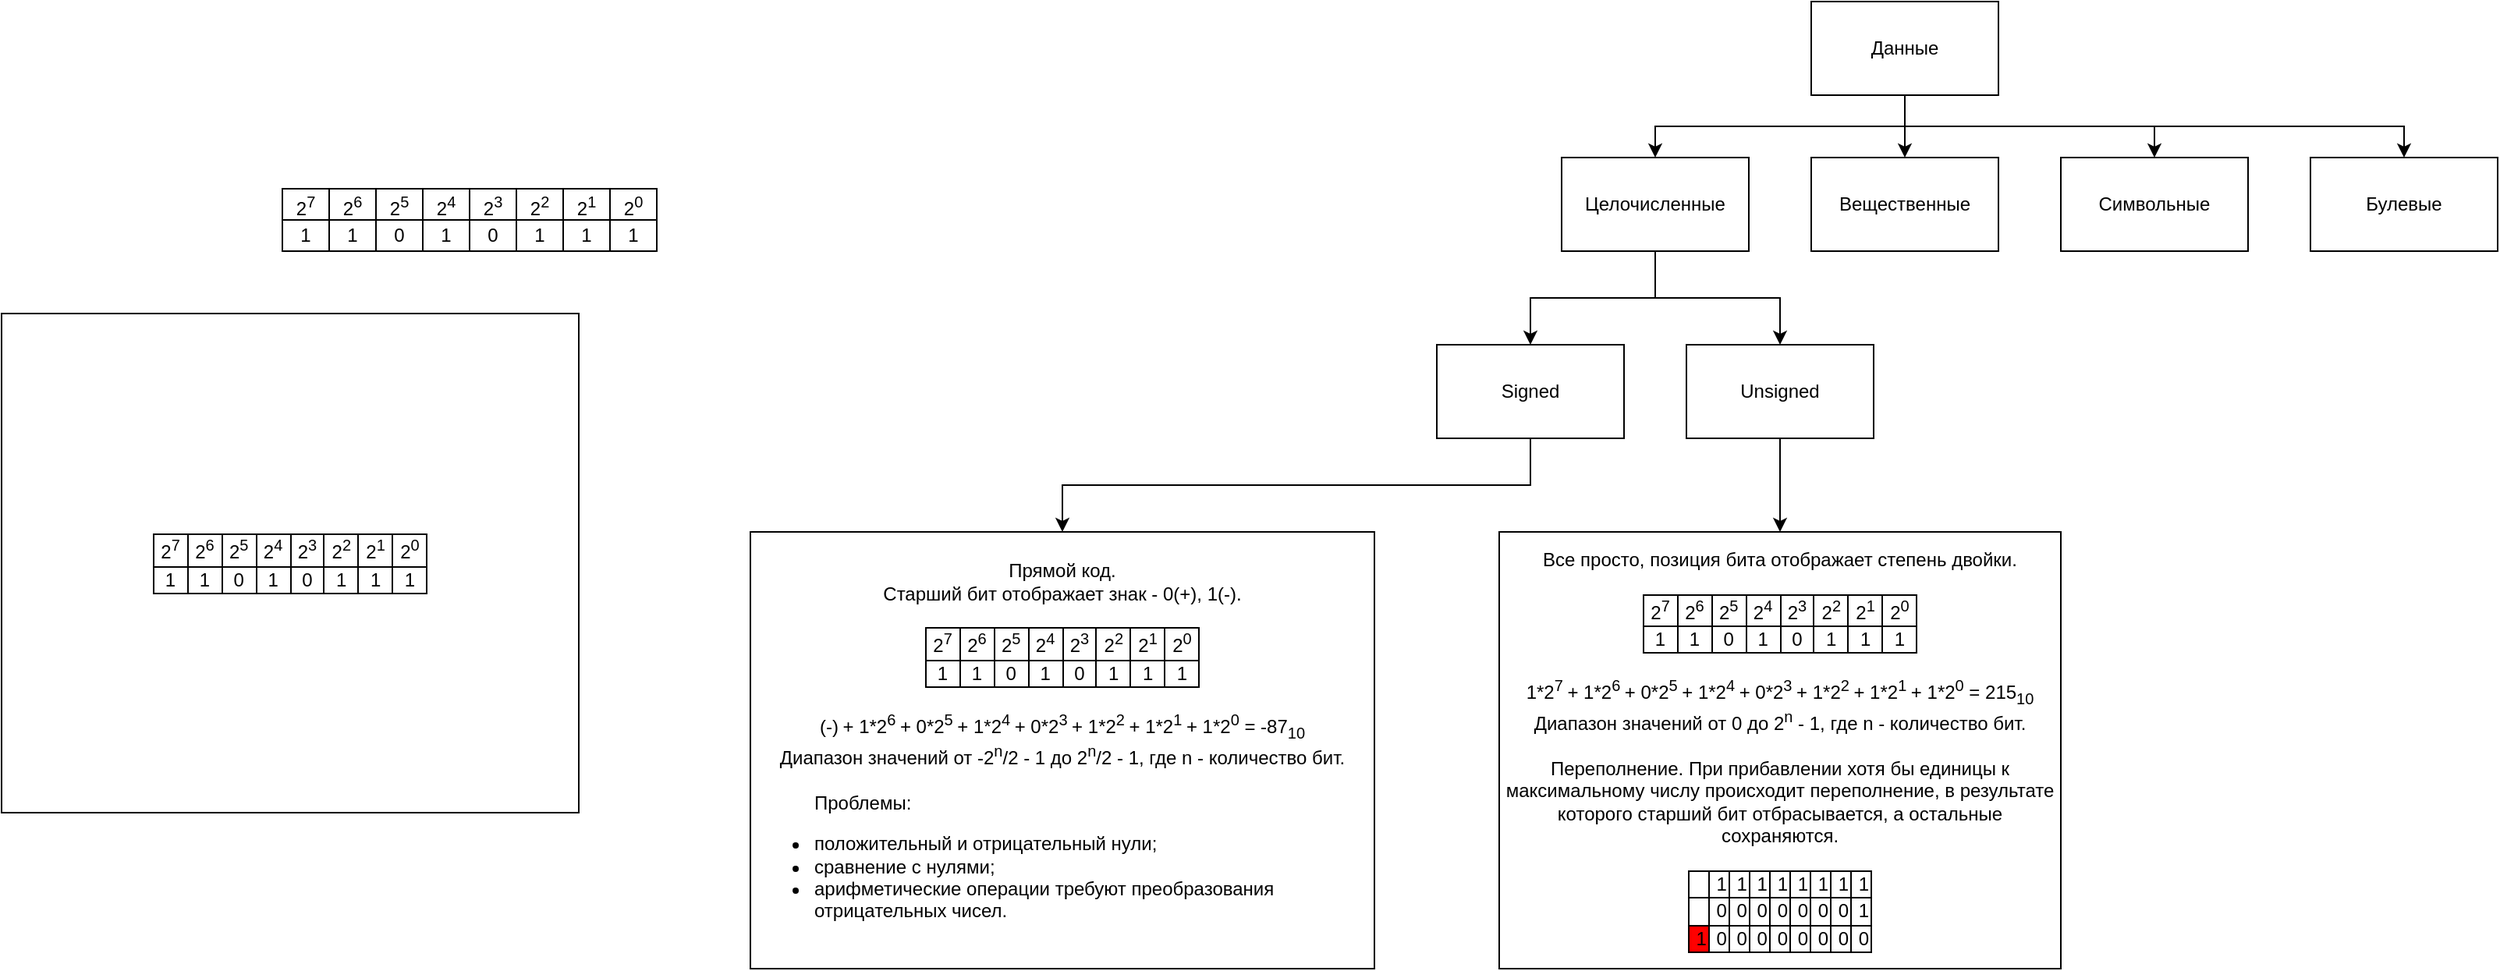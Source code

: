 <mxfile version="16.2.2" type="github">
  <diagram id="-oJkVD_7Ih6nB59Dtojz" name="Page-1">
    <mxGraphModel dx="2125" dy="865" grid="1" gridSize="10" guides="1" tooltips="1" connect="1" arrows="1" fold="1" page="1" pageScale="1" pageWidth="827" pageHeight="1169" math="0" shadow="0">
      <root>
        <mxCell id="0" />
        <mxCell id="1" parent="0" />
        <mxCell id="1MYz2hx4UhRH03Z16O1i-6" style="edgeStyle=orthogonalEdgeStyle;rounded=0;orthogonalLoop=1;jettySize=auto;html=1;exitX=0.5;exitY=1;exitDx=0;exitDy=0;entryX=0.5;entryY=0;entryDx=0;entryDy=0;" parent="1" source="1MYz2hx4UhRH03Z16O1i-1" target="1MYz2hx4UhRH03Z16O1i-2" edge="1">
          <mxGeometry relative="1" as="geometry" />
        </mxCell>
        <mxCell id="1MYz2hx4UhRH03Z16O1i-7" style="edgeStyle=orthogonalEdgeStyle;rounded=0;orthogonalLoop=1;jettySize=auto;html=1;exitX=0.5;exitY=1;exitDx=0;exitDy=0;entryX=0.5;entryY=0;entryDx=0;entryDy=0;" parent="1" source="1MYz2hx4UhRH03Z16O1i-1" target="1MYz2hx4UhRH03Z16O1i-3" edge="1">
          <mxGeometry relative="1" as="geometry" />
        </mxCell>
        <mxCell id="1MYz2hx4UhRH03Z16O1i-8" style="edgeStyle=orthogonalEdgeStyle;rounded=0;orthogonalLoop=1;jettySize=auto;html=1;exitX=0.5;exitY=1;exitDx=0;exitDy=0;entryX=0.5;entryY=0;entryDx=0;entryDy=0;" parent="1" source="1MYz2hx4UhRH03Z16O1i-1" target="1MYz2hx4UhRH03Z16O1i-4" edge="1">
          <mxGeometry relative="1" as="geometry" />
        </mxCell>
        <mxCell id="1MYz2hx4UhRH03Z16O1i-9" style="edgeStyle=orthogonalEdgeStyle;rounded=0;orthogonalLoop=1;jettySize=auto;html=1;exitX=0.5;exitY=1;exitDx=0;exitDy=0;entryX=0.5;entryY=0;entryDx=0;entryDy=0;" parent="1" source="1MYz2hx4UhRH03Z16O1i-1" target="1MYz2hx4UhRH03Z16O1i-5" edge="1">
          <mxGeometry relative="1" as="geometry" />
        </mxCell>
        <mxCell id="1MYz2hx4UhRH03Z16O1i-1" value="Данные" style="rounded=0;whiteSpace=wrap;html=1;" parent="1" vertex="1">
          <mxGeometry x="360" y="20" width="120" height="60" as="geometry" />
        </mxCell>
        <mxCell id="1MYz2hx4UhRH03Z16O1i-12" style="edgeStyle=orthogonalEdgeStyle;rounded=0;orthogonalLoop=1;jettySize=auto;html=1;exitX=0.5;exitY=1;exitDx=0;exitDy=0;entryX=0.5;entryY=0;entryDx=0;entryDy=0;" parent="1" source="1MYz2hx4UhRH03Z16O1i-2" target="1MYz2hx4UhRH03Z16O1i-10" edge="1">
          <mxGeometry relative="1" as="geometry" />
        </mxCell>
        <mxCell id="1MYz2hx4UhRH03Z16O1i-13" style="edgeStyle=orthogonalEdgeStyle;rounded=0;orthogonalLoop=1;jettySize=auto;html=1;exitX=0.5;exitY=1;exitDx=0;exitDy=0;entryX=0.5;entryY=0;entryDx=0;entryDy=0;" parent="1" source="1MYz2hx4UhRH03Z16O1i-2" target="1MYz2hx4UhRH03Z16O1i-11" edge="1">
          <mxGeometry relative="1" as="geometry" />
        </mxCell>
        <mxCell id="1MYz2hx4UhRH03Z16O1i-2" value="Целочисленные" style="rounded=0;whiteSpace=wrap;html=1;" parent="1" vertex="1">
          <mxGeometry x="200" y="120" width="120" height="60" as="geometry" />
        </mxCell>
        <mxCell id="1MYz2hx4UhRH03Z16O1i-3" value="Вещественные" style="rounded=0;whiteSpace=wrap;html=1;" parent="1" vertex="1">
          <mxGeometry x="360" y="120" width="120" height="60" as="geometry" />
        </mxCell>
        <mxCell id="1MYz2hx4UhRH03Z16O1i-4" value="Символьные" style="rounded=0;whiteSpace=wrap;html=1;" parent="1" vertex="1">
          <mxGeometry x="520" y="120" width="120" height="60" as="geometry" />
        </mxCell>
        <mxCell id="1MYz2hx4UhRH03Z16O1i-5" value="Булевые" style="rounded=0;whiteSpace=wrap;html=1;" parent="1" vertex="1">
          <mxGeometry x="680" y="120" width="120" height="60" as="geometry" />
        </mxCell>
        <mxCell id="pl5QC2sezC5LVriJKC8H-97" style="edgeStyle=orthogonalEdgeStyle;rounded=0;orthogonalLoop=1;jettySize=auto;html=1;exitX=0.5;exitY=1;exitDx=0;exitDy=0;entryX=0.5;entryY=0;entryDx=0;entryDy=0;" parent="1" source="1MYz2hx4UhRH03Z16O1i-10" target="pl5QC2sezC5LVriJKC8H-96" edge="1">
          <mxGeometry relative="1" as="geometry" />
        </mxCell>
        <mxCell id="1MYz2hx4UhRH03Z16O1i-10" value="Signed" style="rounded=0;whiteSpace=wrap;html=1;" parent="1" vertex="1">
          <mxGeometry x="120" y="240" width="120" height="60" as="geometry" />
        </mxCell>
        <mxCell id="Mz-UhmMmjQaCfzQfxJ7p-1" style="edgeStyle=orthogonalEdgeStyle;rounded=0;orthogonalLoop=1;jettySize=auto;html=1;exitX=0.5;exitY=1;exitDx=0;exitDy=0;entryX=0.5;entryY=0;entryDx=0;entryDy=0;" edge="1" parent="1" source="1MYz2hx4UhRH03Z16O1i-11" target="pl5QC2sezC5LVriJKC8H-98">
          <mxGeometry relative="1" as="geometry" />
        </mxCell>
        <mxCell id="1MYz2hx4UhRH03Z16O1i-11" value="Unsigned" style="rounded=0;whiteSpace=wrap;html=1;" parent="1" vertex="1">
          <mxGeometry x="280" y="240" width="120" height="60" as="geometry" />
        </mxCell>
        <mxCell id="pl5QC2sezC5LVriJKC8H-28" value="" style="shape=table;html=1;whiteSpace=wrap;startSize=0;container=1;collapsible=0;childLayout=tableLayout;" parent="1" vertex="1">
          <mxGeometry x="-620" y="140" width="240" height="40" as="geometry" />
        </mxCell>
        <mxCell id="pl5QC2sezC5LVriJKC8H-29" value="" style="shape=tableRow;horizontal=0;startSize=0;swimlaneHead=0;swimlaneBody=0;top=0;left=0;bottom=0;right=0;collapsible=0;dropTarget=0;fillColor=none;points=[[0,0.5],[1,0.5]];portConstraint=eastwest;" parent="pl5QC2sezC5LVriJKC8H-28" vertex="1">
          <mxGeometry width="240" height="20" as="geometry" />
        </mxCell>
        <mxCell id="pl5QC2sezC5LVriJKC8H-30" value="&lt;span&gt;2&lt;/span&gt;&lt;sup&gt;7&lt;/sup&gt;" style="shape=partialRectangle;html=1;whiteSpace=wrap;connectable=0;fillColor=none;top=0;left=0;bottom=0;right=0;overflow=hidden;" parent="pl5QC2sezC5LVriJKC8H-29" vertex="1">
          <mxGeometry width="30" height="20" as="geometry">
            <mxRectangle width="30" height="20" as="alternateBounds" />
          </mxGeometry>
        </mxCell>
        <mxCell id="pl5QC2sezC5LVriJKC8H-31" value="&lt;span&gt;2&lt;/span&gt;&lt;sup&gt;6&lt;/sup&gt;" style="shape=partialRectangle;html=1;whiteSpace=wrap;connectable=0;fillColor=none;top=0;left=0;bottom=0;right=0;overflow=hidden;" parent="pl5QC2sezC5LVriJKC8H-29" vertex="1">
          <mxGeometry x="30" width="30" height="20" as="geometry">
            <mxRectangle width="30" height="20" as="alternateBounds" />
          </mxGeometry>
        </mxCell>
        <mxCell id="pl5QC2sezC5LVriJKC8H-32" value="&lt;span&gt;2&lt;/span&gt;&lt;sup&gt;5&lt;/sup&gt;" style="shape=partialRectangle;html=1;whiteSpace=wrap;connectable=0;fillColor=none;top=0;left=0;bottom=0;right=0;overflow=hidden;" parent="pl5QC2sezC5LVriJKC8H-29" vertex="1">
          <mxGeometry x="60" width="30" height="20" as="geometry">
            <mxRectangle width="30" height="20" as="alternateBounds" />
          </mxGeometry>
        </mxCell>
        <mxCell id="pl5QC2sezC5LVriJKC8H-41" value="&lt;span&gt;2&lt;/span&gt;&lt;sup&gt;4&lt;/sup&gt;" style="shape=partialRectangle;html=1;whiteSpace=wrap;connectable=0;fillColor=none;top=0;left=0;bottom=0;right=0;overflow=hidden;" parent="pl5QC2sezC5LVriJKC8H-29" vertex="1">
          <mxGeometry x="90" width="30" height="20" as="geometry">
            <mxRectangle width="30" height="20" as="alternateBounds" />
          </mxGeometry>
        </mxCell>
        <mxCell id="pl5QC2sezC5LVriJKC8H-44" value="&lt;span&gt;2&lt;/span&gt;&lt;sup&gt;3&lt;/sup&gt;" style="shape=partialRectangle;html=1;whiteSpace=wrap;connectable=0;fillColor=none;top=0;left=0;bottom=0;right=0;overflow=hidden;" parent="pl5QC2sezC5LVriJKC8H-29" vertex="1">
          <mxGeometry x="120" width="30" height="20" as="geometry">
            <mxRectangle width="30" height="20" as="alternateBounds" />
          </mxGeometry>
        </mxCell>
        <mxCell id="pl5QC2sezC5LVriJKC8H-47" value="&lt;span&gt;2&lt;/span&gt;&lt;sup&gt;2&lt;/sup&gt;" style="shape=partialRectangle;html=1;whiteSpace=wrap;connectable=0;fillColor=none;top=0;left=0;bottom=0;right=0;overflow=hidden;" parent="pl5QC2sezC5LVriJKC8H-29" vertex="1">
          <mxGeometry x="150" width="30" height="20" as="geometry">
            <mxRectangle width="30" height="20" as="alternateBounds" />
          </mxGeometry>
        </mxCell>
        <mxCell id="pl5QC2sezC5LVriJKC8H-50" value="&lt;span&gt;2&lt;/span&gt;&lt;sup&gt;1&lt;/sup&gt;" style="shape=partialRectangle;html=1;whiteSpace=wrap;connectable=0;fillColor=none;top=0;left=0;bottom=0;right=0;overflow=hidden;" parent="pl5QC2sezC5LVriJKC8H-29" vertex="1">
          <mxGeometry x="180" width="30" height="20" as="geometry">
            <mxRectangle width="30" height="20" as="alternateBounds" />
          </mxGeometry>
        </mxCell>
        <mxCell id="pl5QC2sezC5LVriJKC8H-53" value="&lt;span&gt;2&lt;/span&gt;&lt;sup&gt;0&lt;/sup&gt;" style="shape=partialRectangle;html=1;whiteSpace=wrap;connectable=0;fillColor=none;top=0;left=0;bottom=0;right=0;overflow=hidden;" parent="pl5QC2sezC5LVriJKC8H-29" vertex="1">
          <mxGeometry x="210" width="30" height="20" as="geometry">
            <mxRectangle width="30" height="20" as="alternateBounds" />
          </mxGeometry>
        </mxCell>
        <mxCell id="pl5QC2sezC5LVriJKC8H-33" value="" style="shape=tableRow;horizontal=0;startSize=0;swimlaneHead=0;swimlaneBody=0;top=0;left=0;bottom=0;right=0;collapsible=0;dropTarget=0;fillColor=none;points=[[0,0.5],[1,0.5]];portConstraint=eastwest;" parent="pl5QC2sezC5LVriJKC8H-28" vertex="1">
          <mxGeometry y="20" width="240" height="20" as="geometry" />
        </mxCell>
        <mxCell id="pl5QC2sezC5LVriJKC8H-34" value="1" style="shape=partialRectangle;html=1;whiteSpace=wrap;connectable=0;fillColor=none;top=0;left=0;bottom=0;right=0;overflow=hidden;" parent="pl5QC2sezC5LVriJKC8H-33" vertex="1">
          <mxGeometry width="30" height="20" as="geometry">
            <mxRectangle width="30" height="20" as="alternateBounds" />
          </mxGeometry>
        </mxCell>
        <mxCell id="pl5QC2sezC5LVriJKC8H-35" value="1" style="shape=partialRectangle;html=1;whiteSpace=wrap;connectable=0;fillColor=none;top=0;left=0;bottom=0;right=0;overflow=hidden;" parent="pl5QC2sezC5LVriJKC8H-33" vertex="1">
          <mxGeometry x="30" width="30" height="20" as="geometry">
            <mxRectangle width="30" height="20" as="alternateBounds" />
          </mxGeometry>
        </mxCell>
        <mxCell id="pl5QC2sezC5LVriJKC8H-36" value="0" style="shape=partialRectangle;html=1;whiteSpace=wrap;connectable=0;fillColor=none;top=0;left=0;bottom=0;right=0;overflow=hidden;" parent="pl5QC2sezC5LVriJKC8H-33" vertex="1">
          <mxGeometry x="60" width="30" height="20" as="geometry">
            <mxRectangle width="30" height="20" as="alternateBounds" />
          </mxGeometry>
        </mxCell>
        <mxCell id="pl5QC2sezC5LVriJKC8H-42" value="1" style="shape=partialRectangle;html=1;whiteSpace=wrap;connectable=0;fillColor=none;top=0;left=0;bottom=0;right=0;overflow=hidden;" parent="pl5QC2sezC5LVriJKC8H-33" vertex="1">
          <mxGeometry x="90" width="30" height="20" as="geometry">
            <mxRectangle width="30" height="20" as="alternateBounds" />
          </mxGeometry>
        </mxCell>
        <mxCell id="pl5QC2sezC5LVriJKC8H-45" value="0" style="shape=partialRectangle;html=1;whiteSpace=wrap;connectable=0;fillColor=none;top=0;left=0;bottom=0;right=0;overflow=hidden;" parent="pl5QC2sezC5LVriJKC8H-33" vertex="1">
          <mxGeometry x="120" width="30" height="20" as="geometry">
            <mxRectangle width="30" height="20" as="alternateBounds" />
          </mxGeometry>
        </mxCell>
        <mxCell id="pl5QC2sezC5LVriJKC8H-48" value="1" style="shape=partialRectangle;html=1;whiteSpace=wrap;connectable=0;fillColor=none;top=0;left=0;bottom=0;right=0;overflow=hidden;" parent="pl5QC2sezC5LVriJKC8H-33" vertex="1">
          <mxGeometry x="150" width="30" height="20" as="geometry">
            <mxRectangle width="30" height="20" as="alternateBounds" />
          </mxGeometry>
        </mxCell>
        <mxCell id="pl5QC2sezC5LVriJKC8H-51" value="1" style="shape=partialRectangle;html=1;whiteSpace=wrap;connectable=0;fillColor=none;top=0;left=0;bottom=0;right=0;overflow=hidden;" parent="pl5QC2sezC5LVriJKC8H-33" vertex="1">
          <mxGeometry x="180" width="30" height="20" as="geometry">
            <mxRectangle width="30" height="20" as="alternateBounds" />
          </mxGeometry>
        </mxCell>
        <mxCell id="pl5QC2sezC5LVriJKC8H-54" value="1" style="shape=partialRectangle;html=1;whiteSpace=wrap;connectable=0;fillColor=none;top=0;left=0;bottom=0;right=0;overflow=hidden;" parent="pl5QC2sezC5LVriJKC8H-33" vertex="1">
          <mxGeometry x="210" width="30" height="20" as="geometry">
            <mxRectangle width="30" height="20" as="alternateBounds" />
          </mxGeometry>
        </mxCell>
        <mxCell id="pl5QC2sezC5LVriJKC8H-95" value="&lt;table border=&quot;1&quot; style=&quot;border: 1px solid rgb(0 , 0 , 0) ; border-collapse: collapse&quot; align=&quot;center&quot;&gt;&lt;tbody&gt;&lt;tr&gt;&lt;td&gt;&amp;nbsp;2&lt;sup&gt;7&lt;/sup&gt;&amp;nbsp;&lt;br&gt;&lt;/td&gt;&lt;td&gt;&amp;nbsp;2&lt;sup&gt;6&lt;/sup&gt;&amp;nbsp;&lt;br&gt;&lt;/td&gt;&lt;td&gt;&amp;nbsp;2&lt;sup&gt;5&lt;/sup&gt;&amp;nbsp;&lt;br&gt;&lt;/td&gt;&lt;td&gt;&amp;nbsp;2&lt;sup&gt;4&lt;/sup&gt;&amp;nbsp;&lt;br&gt;&lt;/td&gt;&lt;td&gt;&amp;nbsp;2&lt;sup&gt;3&lt;/sup&gt;&amp;nbsp;&lt;br&gt;&lt;/td&gt;&lt;td&gt;&amp;nbsp;2&lt;sup&gt;2&lt;/sup&gt;&amp;nbsp;&lt;br&gt;&lt;/td&gt;&lt;td&gt;&amp;nbsp;2&lt;sup&gt;1&lt;/sup&gt;&amp;nbsp;&lt;br&gt;&lt;/td&gt;&lt;td&gt;&amp;nbsp;2&lt;sup&gt;0&lt;/sup&gt;&amp;nbsp;&lt;br&gt;&lt;/td&gt;&lt;/tr&gt;&lt;tr&gt;&lt;td&gt;1&lt;/td&gt;&lt;td&gt;1&lt;/td&gt;&lt;td&gt;0&lt;/td&gt;&lt;td&gt;1&lt;/td&gt;&lt;td&gt;0&lt;/td&gt;&lt;td&gt;1&lt;/td&gt;&lt;td&gt;1&lt;/td&gt;&lt;td&gt;1&lt;/td&gt;&lt;/tr&gt;&lt;/tbody&gt;&lt;/table&gt;" style="whiteSpace=wrap;html=1;" parent="1" vertex="1">
          <mxGeometry x="-800" y="220" width="370" height="320" as="geometry" />
        </mxCell>
        <mxCell id="pl5QC2sezC5LVriJKC8H-96" value="Прямой код.&lt;br&gt;Старший бит отображает знак - 0(+), 1(-).&lt;br&gt;&lt;br&gt;&lt;table border=&quot;1&quot; style=&quot;border: 1px solid rgb(0 , 0 , 0) ; border-collapse: collapse&quot; align=&quot;center&quot;&gt;&lt;tbody&gt;&lt;tr&gt;&lt;td&gt;&amp;nbsp;2&lt;sup&gt;7&lt;/sup&gt;&amp;nbsp;&lt;br&gt;&lt;/td&gt;&lt;td&gt;&amp;nbsp;2&lt;sup&gt;6&lt;/sup&gt;&amp;nbsp;&lt;br&gt;&lt;/td&gt;&lt;td&gt;&amp;nbsp;2&lt;sup&gt;5&lt;/sup&gt;&amp;nbsp;&lt;br&gt;&lt;/td&gt;&lt;td&gt;&amp;nbsp;2&lt;sup&gt;4&lt;/sup&gt;&amp;nbsp;&lt;br&gt;&lt;/td&gt;&lt;td&gt;&amp;nbsp;2&lt;sup&gt;3&lt;/sup&gt;&amp;nbsp;&lt;br&gt;&lt;/td&gt;&lt;td&gt;&amp;nbsp;2&lt;sup&gt;2&lt;/sup&gt;&amp;nbsp;&lt;br&gt;&lt;/td&gt;&lt;td&gt;&amp;nbsp;2&lt;sup&gt;1&lt;/sup&gt;&amp;nbsp;&lt;br&gt;&lt;/td&gt;&lt;td&gt;&amp;nbsp;2&lt;sup&gt;0&lt;/sup&gt;&amp;nbsp;&lt;br&gt;&lt;/td&gt;&lt;/tr&gt;&lt;tr&gt;&lt;td&gt;1&lt;/td&gt;&lt;td&gt;1&lt;/td&gt;&lt;td&gt;0&lt;/td&gt;&lt;td&gt;1&lt;/td&gt;&lt;td&gt;0&lt;/td&gt;&lt;td&gt;1&lt;/td&gt;&lt;td&gt;1&lt;/td&gt;&lt;td&gt;1&lt;/td&gt;&lt;/tr&gt;&lt;/tbody&gt;&lt;/table&gt;&lt;br&gt;(-)&lt;sup&gt;&amp;nbsp;&lt;/sup&gt;+ 1*2&lt;sup&gt;6&amp;nbsp;&lt;/sup&gt;+ 0*2&lt;sup&gt;5&amp;nbsp;&lt;/sup&gt;+ 1*2&lt;sup&gt;4&amp;nbsp;&lt;/sup&gt;+ 0*2&lt;sup&gt;3&amp;nbsp;&lt;/sup&gt;+ 1*2&lt;sup&gt;2&amp;nbsp;&lt;/sup&gt;+ 1*2&lt;sup&gt;1&amp;nbsp;&lt;/sup&gt;+ 1*2&lt;sup&gt;0&lt;/sup&gt;&amp;nbsp;= -87&lt;sub&gt;10&lt;/sub&gt;&lt;br&gt;Диапазон значений от -2&lt;sup&gt;n&lt;/sup&gt;/2 - 1 до&amp;nbsp;2&lt;sup&gt;n&lt;/sup&gt;/2 - 1, где n - количество бит.&lt;br&gt;&lt;br&gt;&lt;blockquote style=&quot;margin: 0px 0px 0px 40px ; border: none ; padding: 0px&quot;&gt;&lt;div style=&quot;text-align: left&quot;&gt;Проблемы:&lt;/div&gt;&lt;/blockquote&gt;&lt;div style=&quot;text-align: left&quot;&gt;&lt;ul&gt;&lt;li&gt;положительный и отрицательный нули;&lt;br&gt;&lt;/li&gt;&lt;li&gt;сравнение с нулями;&lt;/li&gt;&lt;li&gt;арифметические операции требуют преобразования отрицательных чисел.&lt;/li&gt;&lt;/ul&gt;&lt;/div&gt;" style="whiteSpace=wrap;html=1;" parent="1" vertex="1">
          <mxGeometry x="-320" y="360" width="400" height="280" as="geometry" />
        </mxCell>
        <mxCell id="pl5QC2sezC5LVriJKC8H-98" value="Все просто, позиция бита отображает степень двойки.&lt;br&gt;&lt;br&gt;&lt;table border=&quot;1&quot; style=&quot;border: 1px solid rgb(0 , 0 , 0) ; border-collapse: collapse&quot; align=&quot;center&quot;&gt;&lt;tbody&gt;&lt;tr&gt;&lt;td&gt;&amp;nbsp;2&lt;sup&gt;7&lt;/sup&gt;&amp;nbsp;&lt;br&gt;&lt;/td&gt;&lt;td&gt;&amp;nbsp;2&lt;sup&gt;6&lt;/sup&gt;&amp;nbsp;&lt;br&gt;&lt;/td&gt;&lt;td&gt;&amp;nbsp;2&lt;sup&gt;5&lt;/sup&gt;&amp;nbsp;&lt;br&gt;&lt;/td&gt;&lt;td&gt;&amp;nbsp;2&lt;sup&gt;4&lt;/sup&gt;&amp;nbsp;&lt;br&gt;&lt;/td&gt;&lt;td&gt;&amp;nbsp;2&lt;sup&gt;3&lt;/sup&gt;&amp;nbsp;&lt;br&gt;&lt;/td&gt;&lt;td&gt;&amp;nbsp;2&lt;sup&gt;2&lt;/sup&gt;&amp;nbsp;&lt;br&gt;&lt;/td&gt;&lt;td&gt;&amp;nbsp;2&lt;sup&gt;1&lt;/sup&gt;&amp;nbsp;&lt;br&gt;&lt;/td&gt;&lt;td&gt;&amp;nbsp;2&lt;sup&gt;0&lt;/sup&gt;&amp;nbsp;&lt;br&gt;&lt;/td&gt;&lt;/tr&gt;&lt;tr&gt;&lt;td&gt;1&lt;/td&gt;&lt;td&gt;1&lt;/td&gt;&lt;td&gt;0&lt;/td&gt;&lt;td&gt;1&lt;/td&gt;&lt;td&gt;0&lt;/td&gt;&lt;td&gt;1&lt;/td&gt;&lt;td&gt;1&lt;/td&gt;&lt;td&gt;1&lt;/td&gt;&lt;/tr&gt;&lt;/tbody&gt;&lt;/table&gt;&lt;br&gt;1*2&lt;sup&gt;7&amp;nbsp;&lt;/sup&gt;+ 1*2&lt;sup&gt;6&amp;nbsp;&lt;/sup&gt;+ 0*2&lt;sup&gt;5&amp;nbsp;&lt;/sup&gt;+ 1*2&lt;sup&gt;4&amp;nbsp;&lt;/sup&gt;+ 0*2&lt;sup&gt;3&amp;nbsp;&lt;/sup&gt;+ 1*2&lt;sup&gt;2&amp;nbsp;&lt;/sup&gt;+ 1*2&lt;sup&gt;1&amp;nbsp;&lt;/sup&gt;+ 1*2&lt;sup&gt;0&lt;/sup&gt;&amp;nbsp;= 215&lt;sub&gt;10&lt;/sub&gt;&lt;br&gt;Диапазон значений от 0 до 2&lt;sup&gt;n&lt;/sup&gt;&amp;nbsp;- 1, где n - количество бит.&lt;br&gt;&lt;br&gt;Переполнение. При прибавлении хотя бы единицы к максимальному числу происходит переполнение, в результате которого старший бит отбрасывается, а остальные сохраняются.&lt;br&gt;&lt;br&gt;&lt;table border=&quot;1&quot; style=&quot;border: 1px solid rgb(0 , 0 , 0) ; border-collapse: collapse&quot; align=&quot;center&quot;&gt;&lt;tbody&gt;&lt;tr&gt;&lt;td&gt;&lt;br&gt;&lt;/td&gt;&lt;td&gt;&amp;nbsp;1&lt;/td&gt;&lt;td&gt;&amp;nbsp;1&lt;/td&gt;&lt;td&gt;&amp;nbsp;1&lt;/td&gt;&lt;td&gt;&amp;nbsp;1&lt;/td&gt;&lt;td&gt;&amp;nbsp;1&lt;/td&gt;&lt;td&gt;&amp;nbsp;1&lt;/td&gt;&lt;td&gt;&amp;nbsp;1&lt;/td&gt;&lt;td&gt;&amp;nbsp;1&lt;/td&gt;&lt;/tr&gt;&lt;tr&gt;&lt;td&gt;&lt;br&gt;&lt;/td&gt;&lt;td&gt;&amp;nbsp;0&lt;/td&gt;&lt;td&gt;&amp;nbsp;0&lt;/td&gt;&lt;td&gt;&amp;nbsp;0&lt;/td&gt;&lt;td&gt;&amp;nbsp;0&lt;/td&gt;&lt;td&gt;&amp;nbsp;0&lt;/td&gt;&lt;td&gt;&amp;nbsp;0&lt;/td&gt;&lt;td&gt;&amp;nbsp;0&lt;/td&gt;&lt;td&gt;&amp;nbsp;1&lt;/td&gt;&lt;/tr&gt;&lt;tr&gt;&lt;td style=&quot;background-color: rgb(255 , 0 , 0)&quot;&gt;&amp;nbsp;1&lt;/td&gt;&lt;td&gt;&amp;nbsp;0&lt;/td&gt;&lt;td&gt;&amp;nbsp;0&lt;/td&gt;&lt;td&gt;&amp;nbsp;0&lt;/td&gt;&lt;td&gt;&amp;nbsp;0&lt;/td&gt;&lt;td&gt;&amp;nbsp;0&lt;/td&gt;&lt;td&gt;&amp;nbsp;0&lt;/td&gt;&lt;td&gt;&amp;nbsp;0&lt;/td&gt;&lt;td&gt;&amp;nbsp;0&lt;/td&gt;&lt;/tr&gt;&lt;/tbody&gt;&lt;/table&gt;" style="whiteSpace=wrap;html=1;" parent="1" vertex="1">
          <mxGeometry x="160" y="360" width="360" height="280" as="geometry" />
        </mxCell>
      </root>
    </mxGraphModel>
  </diagram>
</mxfile>
